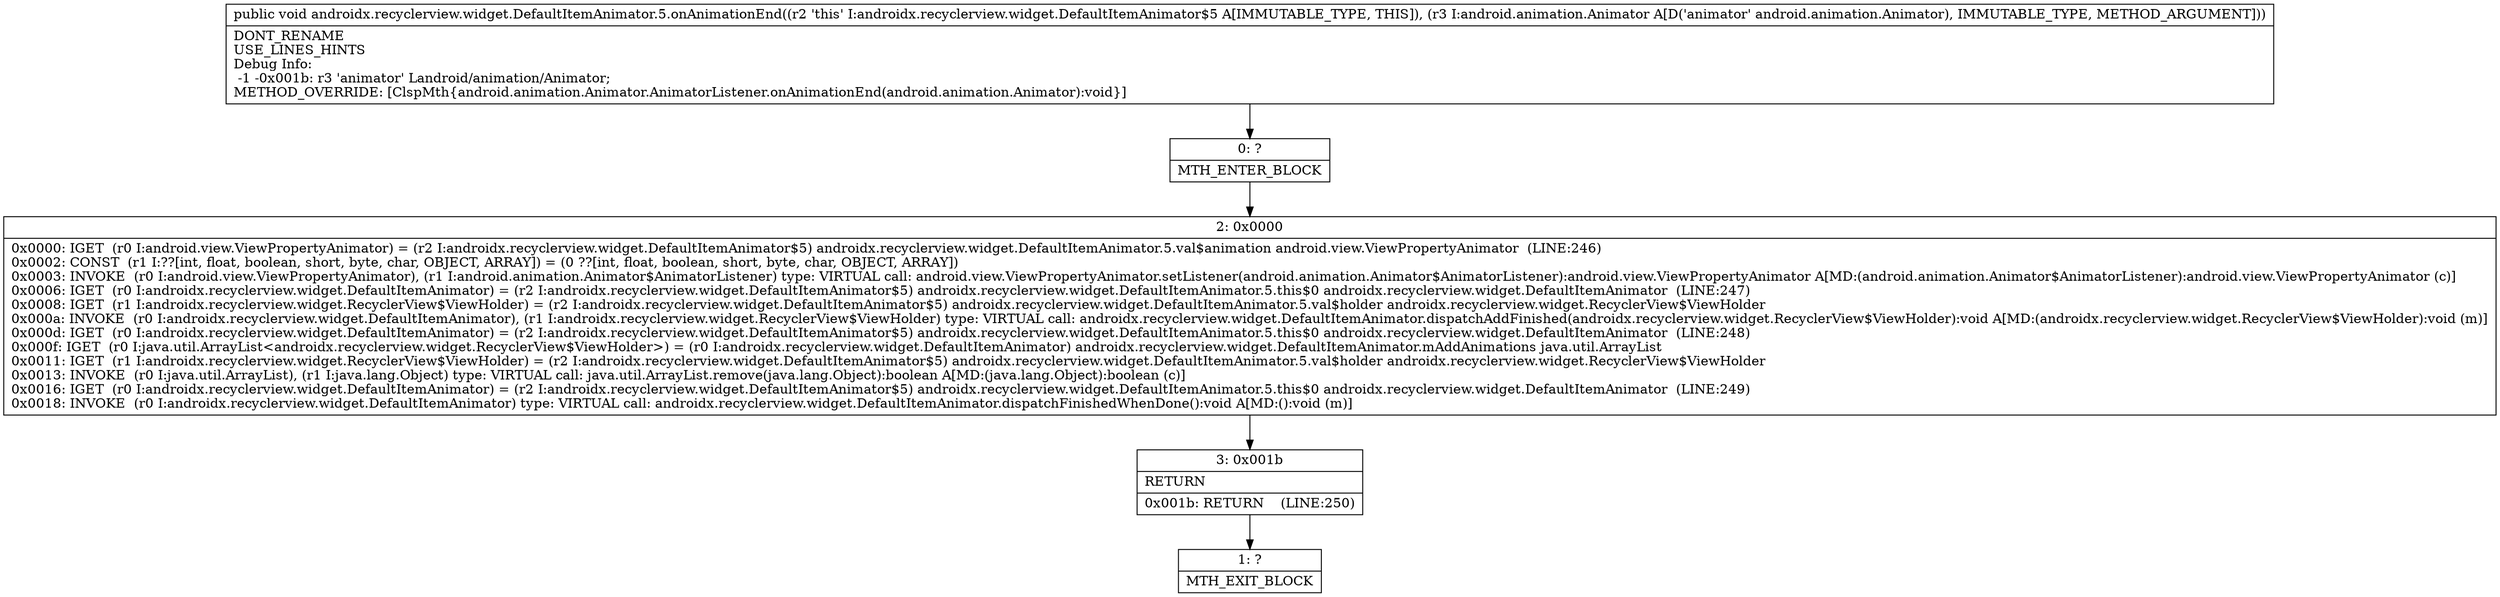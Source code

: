 digraph "CFG forandroidx.recyclerview.widget.DefaultItemAnimator.5.onAnimationEnd(Landroid\/animation\/Animator;)V" {
Node_0 [shape=record,label="{0\:\ ?|MTH_ENTER_BLOCK\l}"];
Node_2 [shape=record,label="{2\:\ 0x0000|0x0000: IGET  (r0 I:android.view.ViewPropertyAnimator) = (r2 I:androidx.recyclerview.widget.DefaultItemAnimator$5) androidx.recyclerview.widget.DefaultItemAnimator.5.val$animation android.view.ViewPropertyAnimator  (LINE:246)\l0x0002: CONST  (r1 I:??[int, float, boolean, short, byte, char, OBJECT, ARRAY]) = (0 ??[int, float, boolean, short, byte, char, OBJECT, ARRAY]) \l0x0003: INVOKE  (r0 I:android.view.ViewPropertyAnimator), (r1 I:android.animation.Animator$AnimatorListener) type: VIRTUAL call: android.view.ViewPropertyAnimator.setListener(android.animation.Animator$AnimatorListener):android.view.ViewPropertyAnimator A[MD:(android.animation.Animator$AnimatorListener):android.view.ViewPropertyAnimator (c)]\l0x0006: IGET  (r0 I:androidx.recyclerview.widget.DefaultItemAnimator) = (r2 I:androidx.recyclerview.widget.DefaultItemAnimator$5) androidx.recyclerview.widget.DefaultItemAnimator.5.this$0 androidx.recyclerview.widget.DefaultItemAnimator  (LINE:247)\l0x0008: IGET  (r1 I:androidx.recyclerview.widget.RecyclerView$ViewHolder) = (r2 I:androidx.recyclerview.widget.DefaultItemAnimator$5) androidx.recyclerview.widget.DefaultItemAnimator.5.val$holder androidx.recyclerview.widget.RecyclerView$ViewHolder \l0x000a: INVOKE  (r0 I:androidx.recyclerview.widget.DefaultItemAnimator), (r1 I:androidx.recyclerview.widget.RecyclerView$ViewHolder) type: VIRTUAL call: androidx.recyclerview.widget.DefaultItemAnimator.dispatchAddFinished(androidx.recyclerview.widget.RecyclerView$ViewHolder):void A[MD:(androidx.recyclerview.widget.RecyclerView$ViewHolder):void (m)]\l0x000d: IGET  (r0 I:androidx.recyclerview.widget.DefaultItemAnimator) = (r2 I:androidx.recyclerview.widget.DefaultItemAnimator$5) androidx.recyclerview.widget.DefaultItemAnimator.5.this$0 androidx.recyclerview.widget.DefaultItemAnimator  (LINE:248)\l0x000f: IGET  (r0 I:java.util.ArrayList\<androidx.recyclerview.widget.RecyclerView$ViewHolder\>) = (r0 I:androidx.recyclerview.widget.DefaultItemAnimator) androidx.recyclerview.widget.DefaultItemAnimator.mAddAnimations java.util.ArrayList \l0x0011: IGET  (r1 I:androidx.recyclerview.widget.RecyclerView$ViewHolder) = (r2 I:androidx.recyclerview.widget.DefaultItemAnimator$5) androidx.recyclerview.widget.DefaultItemAnimator.5.val$holder androidx.recyclerview.widget.RecyclerView$ViewHolder \l0x0013: INVOKE  (r0 I:java.util.ArrayList), (r1 I:java.lang.Object) type: VIRTUAL call: java.util.ArrayList.remove(java.lang.Object):boolean A[MD:(java.lang.Object):boolean (c)]\l0x0016: IGET  (r0 I:androidx.recyclerview.widget.DefaultItemAnimator) = (r2 I:androidx.recyclerview.widget.DefaultItemAnimator$5) androidx.recyclerview.widget.DefaultItemAnimator.5.this$0 androidx.recyclerview.widget.DefaultItemAnimator  (LINE:249)\l0x0018: INVOKE  (r0 I:androidx.recyclerview.widget.DefaultItemAnimator) type: VIRTUAL call: androidx.recyclerview.widget.DefaultItemAnimator.dispatchFinishedWhenDone():void A[MD:():void (m)]\l}"];
Node_3 [shape=record,label="{3\:\ 0x001b|RETURN\l|0x001b: RETURN    (LINE:250)\l}"];
Node_1 [shape=record,label="{1\:\ ?|MTH_EXIT_BLOCK\l}"];
MethodNode[shape=record,label="{public void androidx.recyclerview.widget.DefaultItemAnimator.5.onAnimationEnd((r2 'this' I:androidx.recyclerview.widget.DefaultItemAnimator$5 A[IMMUTABLE_TYPE, THIS]), (r3 I:android.animation.Animator A[D('animator' android.animation.Animator), IMMUTABLE_TYPE, METHOD_ARGUMENT]))  | DONT_RENAME\lUSE_LINES_HINTS\lDebug Info:\l  \-1 \-0x001b: r3 'animator' Landroid\/animation\/Animator;\lMETHOD_OVERRIDE: [ClspMth\{android.animation.Animator.AnimatorListener.onAnimationEnd(android.animation.Animator):void\}]\l}"];
MethodNode -> Node_0;Node_0 -> Node_2;
Node_2 -> Node_3;
Node_3 -> Node_1;
}

